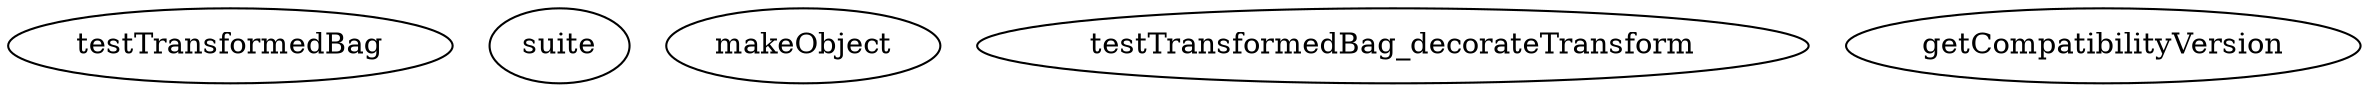digraph G {
testTransformedBag;
suite;
makeObject;
testTransformedBag_decorateTransform;
getCompatibilityVersion;
}